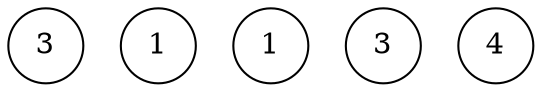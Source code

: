 graph g {
node1 [label=3,shape=circle];
node2 [label=1,shape=circle];
node3 [label=1,shape=circle];
node4 [label=3,shape=circle];
node5 [label=4,shape=circle];
}